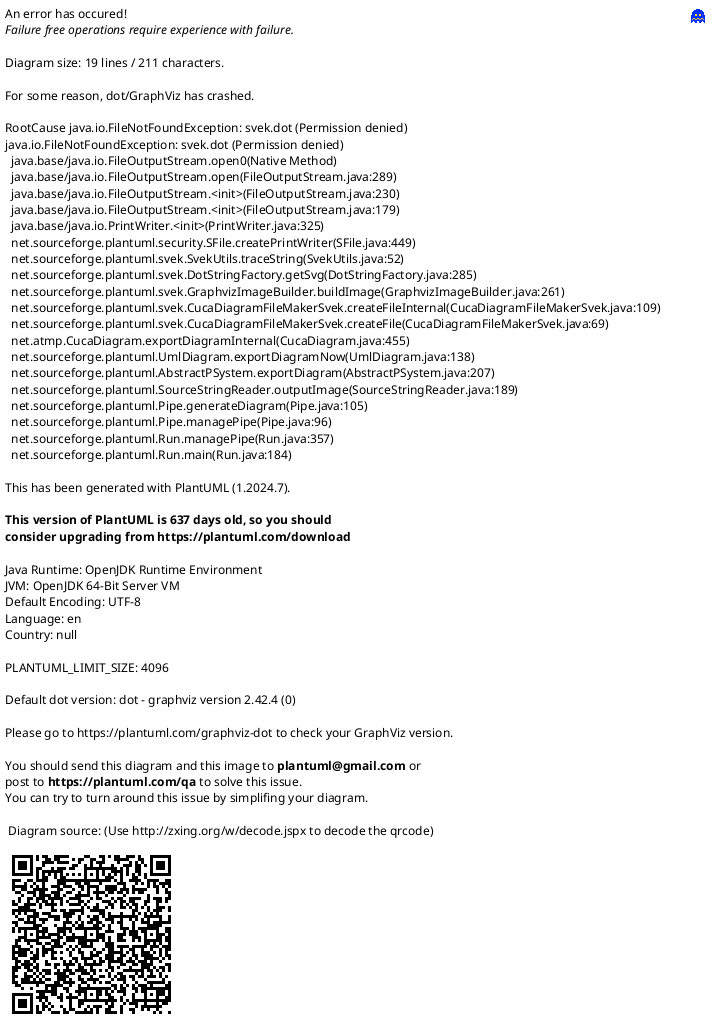 {
  "sha1": "aee8sm496w07f96ifbu2jxxwcdf9q7u",
  "insertion": {
    "when": "2024-05-30T20:48:21.862Z",
    "user": "plantuml@gmail.com"
  }
}
@startuml
!pragma svek_trace on
set separator none
state comp1 {

    state ex <<exitpoint>>

    [*] --> chk
    chk --> ex
    chk --> [*]
}

state comp2

comp2 --> comp1
comp1 --> comp2
ex --> comp2

@enduml
